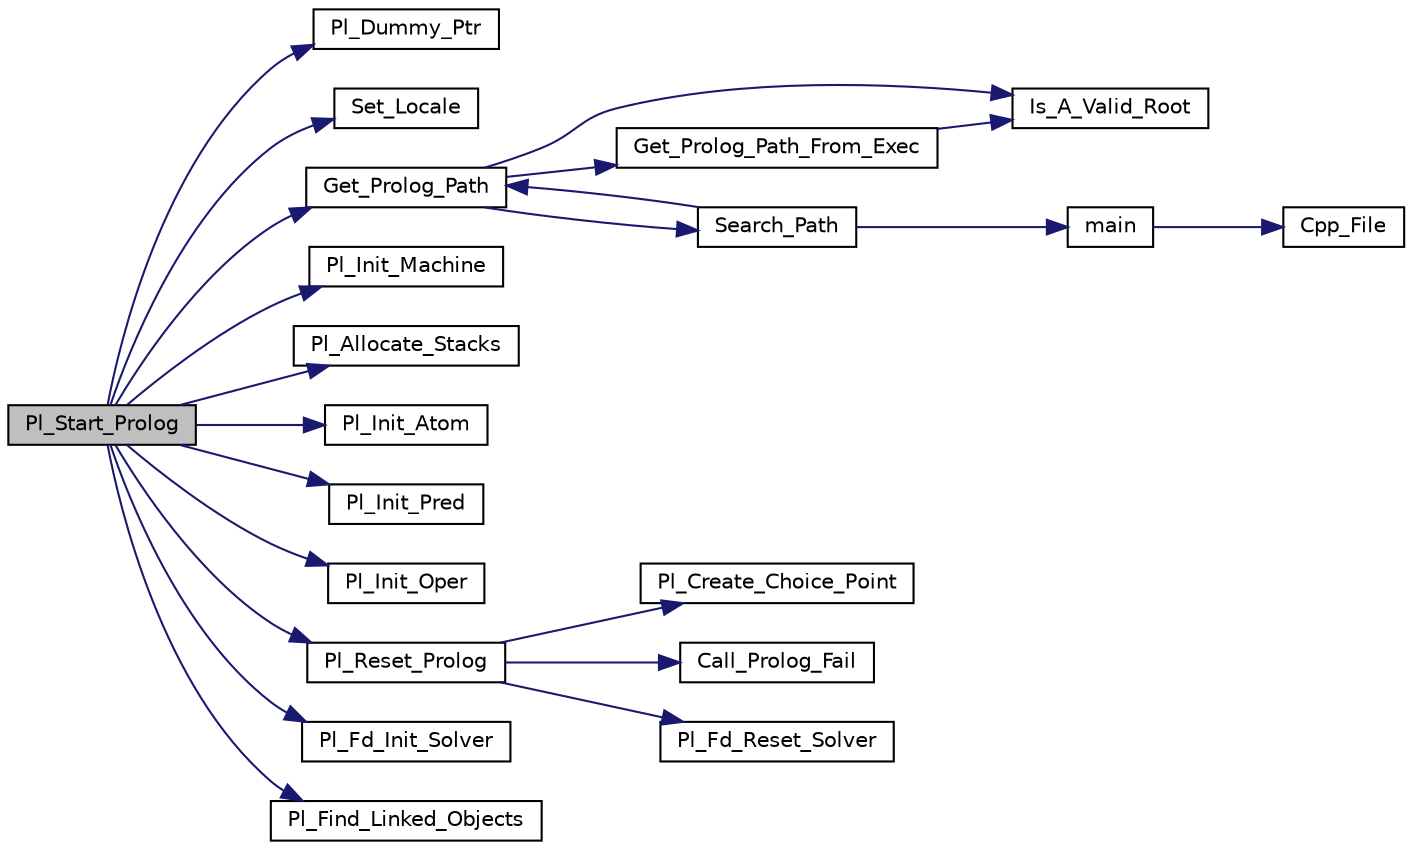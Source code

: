 digraph "Pl_Start_Prolog"
{
  edge [fontname="Helvetica",fontsize="10",labelfontname="Helvetica",labelfontsize="10"];
  node [fontname="Helvetica",fontsize="10",shape=record];
  rankdir="LR";
  Node1 [label="Pl_Start_Prolog",height=0.2,width=0.4,color="black", fillcolor="grey75", style="filled", fontcolor="black"];
  Node1 -> Node2 [color="midnightblue",fontsize="10",style="solid",fontname="Helvetica"];
  Node2 [label="Pl_Dummy_Ptr",height=0.2,width=0.4,color="black", fillcolor="white", style="filled",URL="$misc_8c.html#aae9007e689a787822f7c6e98322ed456"];
  Node1 -> Node3 [color="midnightblue",fontsize="10",style="solid",fontname="Helvetica"];
  Node3 [label="Set_Locale",height=0.2,width=0.4,color="black", fillcolor="white", style="filled",URL="$set__locale_8h.html#a127cb8819297d9cc16a6169aafcb5b2f"];
  Node1 -> Node4 [color="midnightblue",fontsize="10",style="solid",fontname="Helvetica"];
  Node4 [label="Get_Prolog_Path",height=0.2,width=0.4,color="black", fillcolor="white", style="filled",URL="$prolog__path_8c.html#ab1fba1889b5219b65cfaedf8df2d4217"];
  Node4 -> Node5 [color="midnightblue",fontsize="10",style="solid",fontname="Helvetica"];
  Node5 [label="Is_A_Valid_Root",height=0.2,width=0.4,color="black", fillcolor="white", style="filled",URL="$prolog__path_8c.html#a86fe381e1f16682b85242a27356df7ca"];
  Node4 -> Node6 [color="midnightblue",fontsize="10",style="solid",fontname="Helvetica"];
  Node6 [label="Get_Prolog_Path_From_Exec",height=0.2,width=0.4,color="black", fillcolor="white", style="filled",URL="$prolog__path_8c.html#ad32a239b1d7b356e49ac366fd1583116"];
  Node6 -> Node5 [color="midnightblue",fontsize="10",style="solid",fontname="Helvetica"];
  Node4 -> Node7 [color="midnightblue",fontsize="10",style="solid",fontname="Helvetica"];
  Node7 [label="Search_Path",height=0.2,width=0.4,color="black", fillcolor="white", style="filled",URL="$prolog__path_8c.html#ab3203706c871e28d9b94c003406956a6"];
  Node7 -> Node8 [color="midnightblue",fontsize="10",style="solid",fontname="Helvetica"];
  Node8 [label="main",height=0.2,width=0.4,color="black", fillcolor="white", style="filled",URL="$cpp__headers_8c.html#a0ddf1224851353fc92bfbff6f499fa97"];
  Node8 -> Node9 [color="midnightblue",fontsize="10",style="solid",fontname="Helvetica"];
  Node9 [label="Cpp_File",height=0.2,width=0.4,color="black", fillcolor="white", style="filled",URL="$cpp__headers_8c.html#af90754321baabe30d5f9a37c509ba2c7"];
  Node7 -> Node4 [color="midnightblue",fontsize="10",style="solid",fontname="Helvetica"];
  Node1 -> Node10 [color="midnightblue",fontsize="10",style="solid",fontname="Helvetica"];
  Node10 [label="Pl_Init_Machine",height=0.2,width=0.4,color="black", fillcolor="white", style="filled",URL="$machine_8c.html#a7ade20c3e93babe3edde8f66a51e3127"];
  Node1 -> Node11 [color="midnightblue",fontsize="10",style="solid",fontname="Helvetica"];
  Node11 [label="Pl_Allocate_Stacks",height=0.2,width=0.4,color="black", fillcolor="white", style="filled",URL="$stacks__sigsegv_8c.html#aee65d332f1e4ff3a8796bda38d329766"];
  Node1 -> Node12 [color="midnightblue",fontsize="10",style="solid",fontname="Helvetica"];
  Node12 [label="Pl_Init_Atom",height=0.2,width=0.4,color="black", fillcolor="white", style="filled",URL="$atom_8c.html#a8ed160600ffd92b54cd6e0f16201c04e"];
  Node1 -> Node13 [color="midnightblue",fontsize="10",style="solid",fontname="Helvetica"];
  Node13 [label="Pl_Init_Pred",height=0.2,width=0.4,color="black", fillcolor="white", style="filled",URL="$pred_8c.html#aa0fb875bb38ef710cad2276c7c843dc0"];
  Node1 -> Node14 [color="midnightblue",fontsize="10",style="solid",fontname="Helvetica"];
  Node14 [label="Pl_Init_Oper",height=0.2,width=0.4,color="black", fillcolor="white", style="filled",URL="$oper_8c.html#a3a22badced4bdb778f20f64863192492"];
  Node1 -> Node15 [color="midnightblue",fontsize="10",style="solid",fontname="Helvetica"];
  Node15 [label="Pl_Reset_Prolog",height=0.2,width=0.4,color="black", fillcolor="white", style="filled",URL="$engine_8c.html#a3cc65f95d082c9905c9eaf0821ace5a6"];
  Node15 -> Node16 [color="midnightblue",fontsize="10",style="solid",fontname="Helvetica"];
  Node16 [label="Pl_Create_Choice_Point",height=0.2,width=0.4,color="black", fillcolor="white", style="filled",URL="$wam__inst_8c.html#a482d0f0a0b2ac53fc463aaa753ce071e"];
  Node15 -> Node17 [color="midnightblue",fontsize="10",style="solid",fontname="Helvetica"];
  Node17 [label="Call_Prolog_Fail",height=0.2,width=0.4,color="black", fillcolor="white", style="filled",URL="$engine_8c.html#accfe7947a971f240bf7b8b2bedc59e29"];
  Node15 -> Node18 [color="midnightblue",fontsize="10",style="solid",fontname="Helvetica"];
  Node18 [label="Pl_Fd_Reset_Solver",height=0.2,width=0.4,color="black", fillcolor="white", style="filled",URL="$if__no__fd_8c.html#af9ad0d76d0a941dd34530d628ec61eb0"];
  Node1 -> Node19 [color="midnightblue",fontsize="10",style="solid",fontname="Helvetica"];
  Node19 [label="Pl_Fd_Init_Solver",height=0.2,width=0.4,color="black", fillcolor="white", style="filled",URL="$if__no__fd_8c.html#a1f64da6d81a7799fe8411fffab098569"];
  Node1 -> Node20 [color="midnightblue",fontsize="10",style="solid",fontname="Helvetica"];
  Node20 [label="Pl_Find_Linked_Objects",height=0.2,width=0.4,color="black", fillcolor="white", style="filled",URL="$obj__chain_8c.html#a061044c2c361926012bb09518f4428fa"];
}
